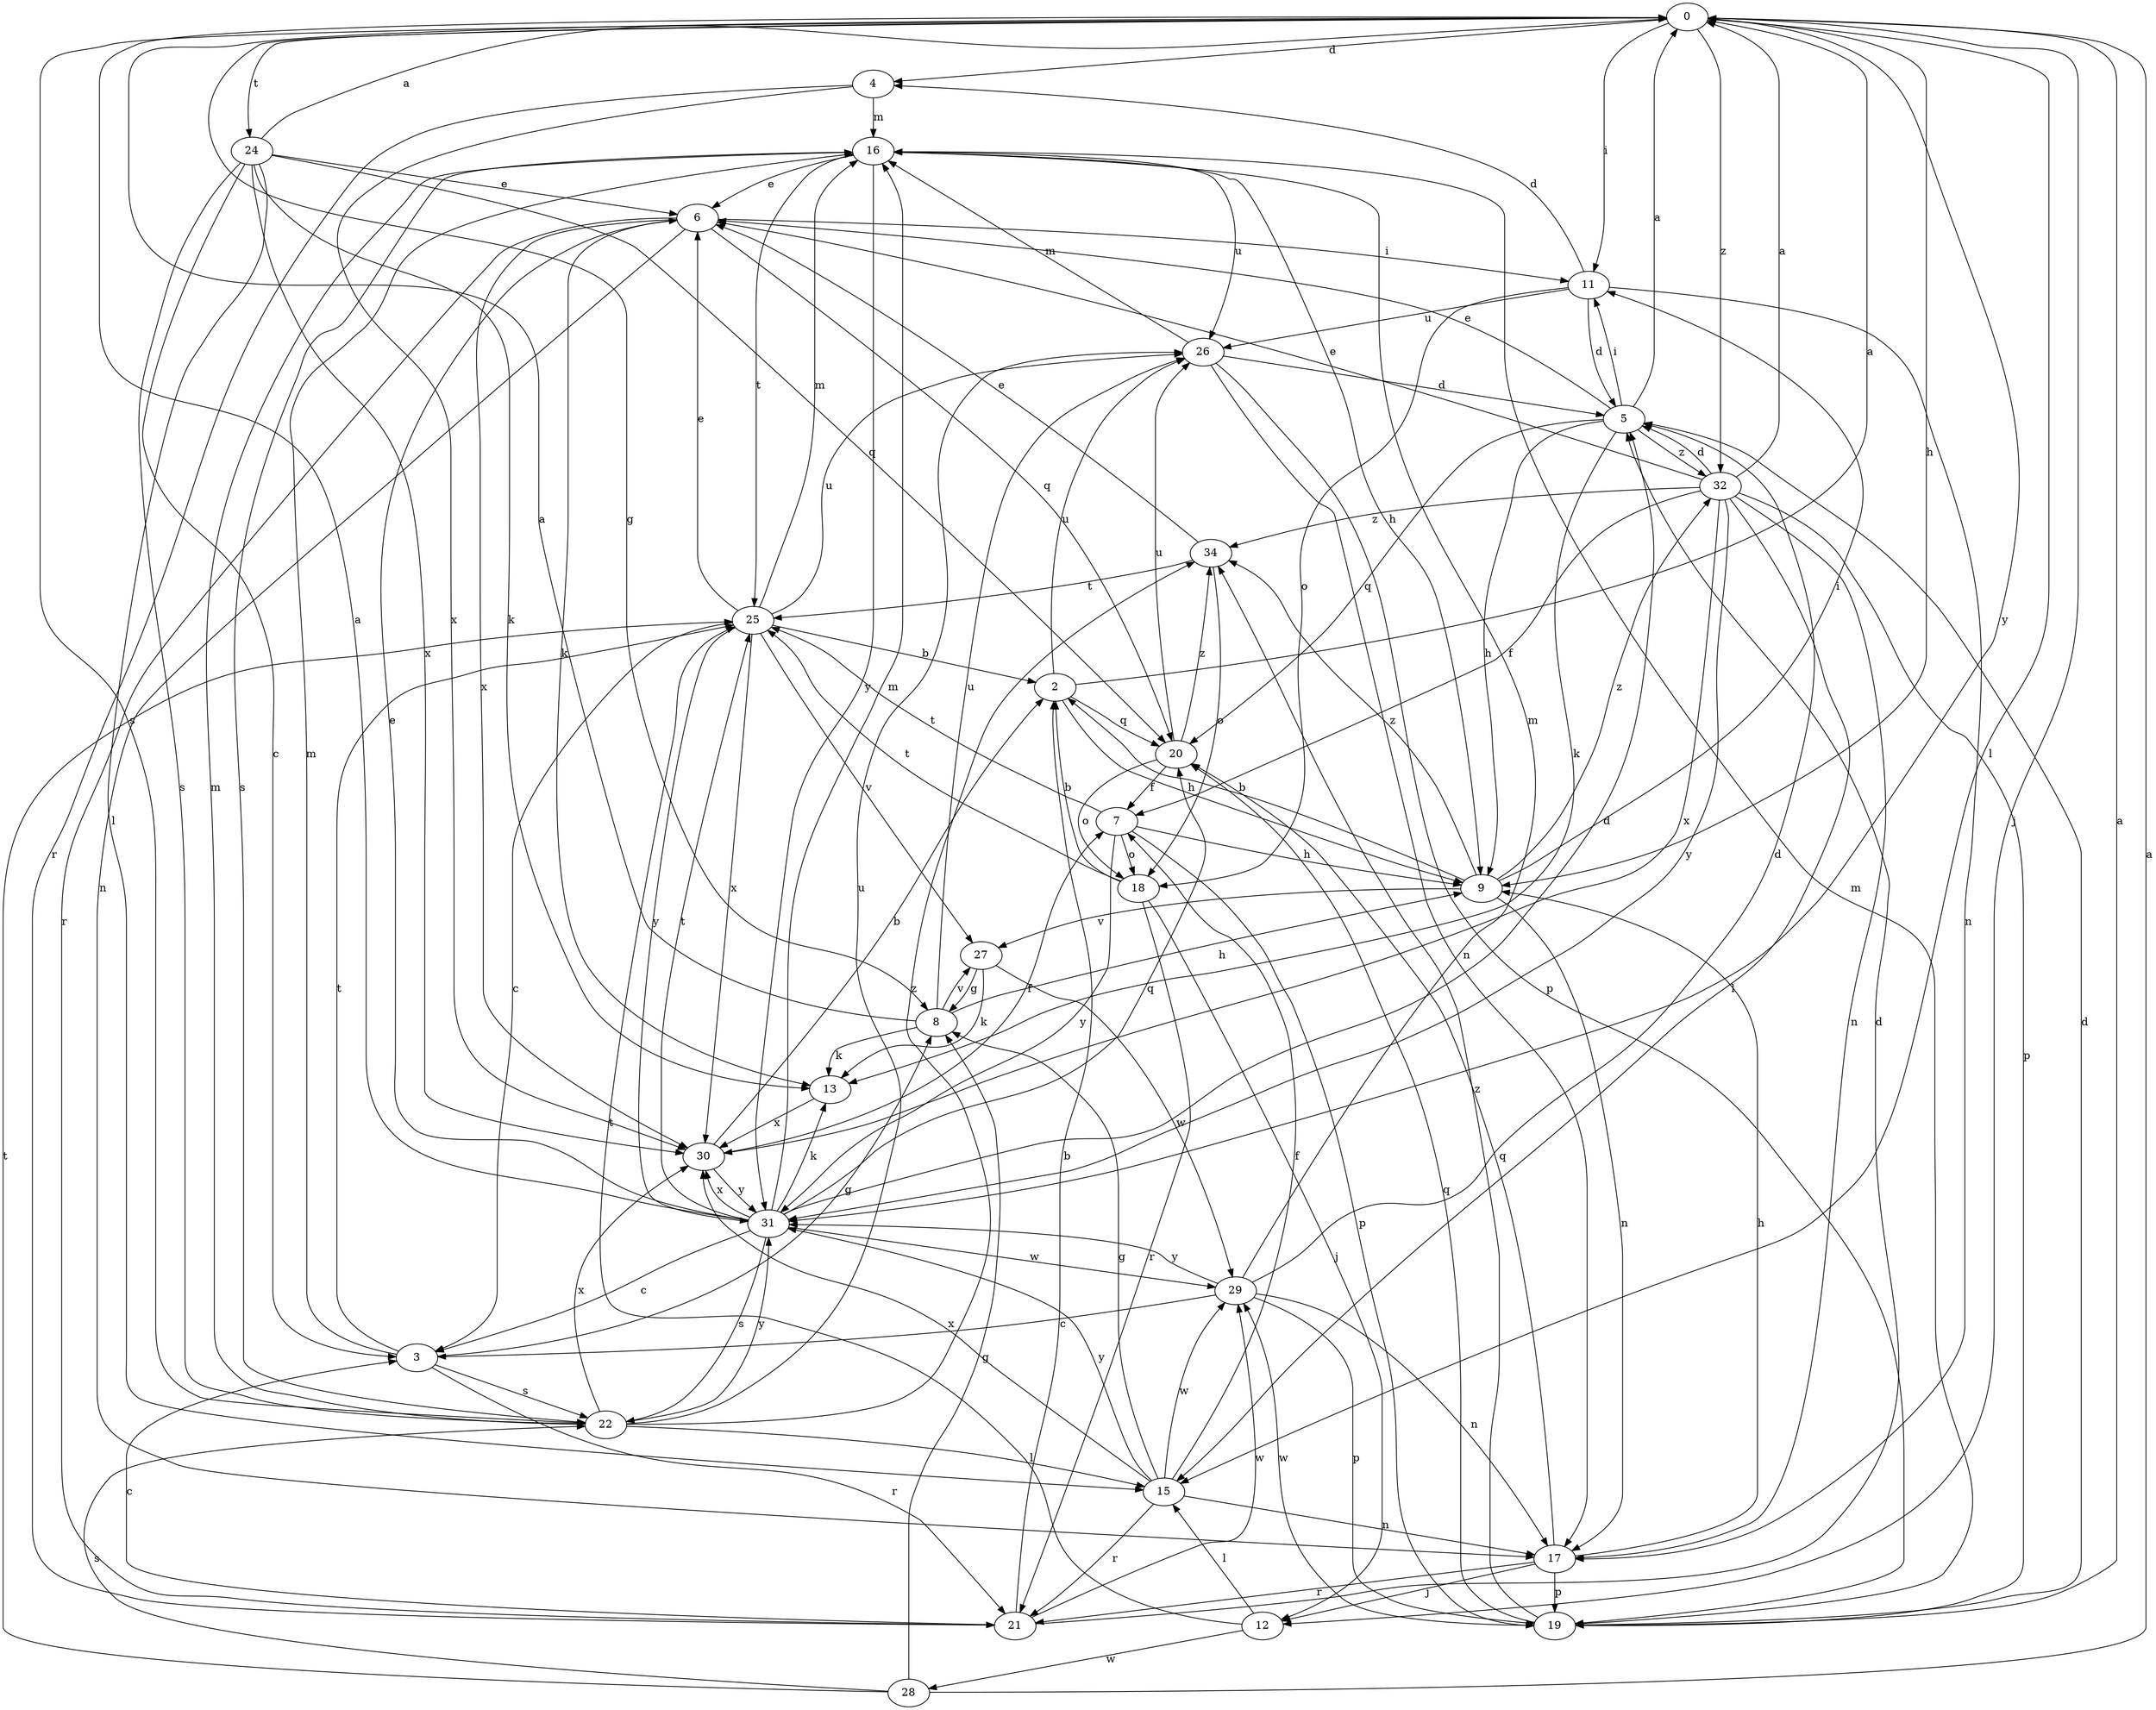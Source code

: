 strict digraph  {
0;
2;
3;
4;
5;
6;
7;
8;
9;
11;
12;
13;
15;
16;
17;
18;
19;
20;
21;
22;
24;
25;
26;
27;
28;
29;
30;
31;
32;
34;
0 -> 4  [label=d];
0 -> 8  [label=g];
0 -> 9  [label=h];
0 -> 11  [label=i];
0 -> 12  [label=j];
0 -> 15  [label=l];
0 -> 22  [label=s];
0 -> 24  [label=t];
0 -> 31  [label=y];
0 -> 32  [label=z];
2 -> 0  [label=a];
2 -> 9  [label=h];
2 -> 20  [label=q];
2 -> 26  [label=u];
3 -> 8  [label=g];
3 -> 16  [label=m];
3 -> 21  [label=r];
3 -> 22  [label=s];
3 -> 25  [label=t];
4 -> 16  [label=m];
4 -> 21  [label=r];
4 -> 30  [label=x];
5 -> 0  [label=a];
5 -> 6  [label=e];
5 -> 9  [label=h];
5 -> 11  [label=i];
5 -> 13  [label=k];
5 -> 20  [label=q];
5 -> 32  [label=z];
6 -> 11  [label=i];
6 -> 13  [label=k];
6 -> 17  [label=n];
6 -> 20  [label=q];
6 -> 21  [label=r];
6 -> 30  [label=x];
7 -> 9  [label=h];
7 -> 18  [label=o];
7 -> 19  [label=p];
7 -> 25  [label=t];
7 -> 31  [label=y];
8 -> 0  [label=a];
8 -> 9  [label=h];
8 -> 13  [label=k];
8 -> 26  [label=u];
8 -> 27  [label=v];
9 -> 2  [label=b];
9 -> 11  [label=i];
9 -> 17  [label=n];
9 -> 27  [label=v];
9 -> 32  [label=z];
9 -> 34  [label=z];
11 -> 4  [label=d];
11 -> 5  [label=d];
11 -> 17  [label=n];
11 -> 18  [label=o];
11 -> 26  [label=u];
12 -> 15  [label=l];
12 -> 25  [label=t];
12 -> 28  [label=w];
13 -> 30  [label=x];
15 -> 7  [label=f];
15 -> 8  [label=g];
15 -> 17  [label=n];
15 -> 21  [label=r];
15 -> 29  [label=w];
15 -> 30  [label=x];
15 -> 31  [label=y];
16 -> 6  [label=e];
16 -> 9  [label=h];
16 -> 22  [label=s];
16 -> 25  [label=t];
16 -> 26  [label=u];
16 -> 31  [label=y];
17 -> 9  [label=h];
17 -> 12  [label=j];
17 -> 19  [label=p];
17 -> 20  [label=q];
17 -> 21  [label=r];
18 -> 2  [label=b];
18 -> 12  [label=j];
18 -> 21  [label=r];
18 -> 25  [label=t];
19 -> 0  [label=a];
19 -> 5  [label=d];
19 -> 16  [label=m];
19 -> 20  [label=q];
19 -> 29  [label=w];
19 -> 34  [label=z];
20 -> 7  [label=f];
20 -> 18  [label=o];
20 -> 26  [label=u];
20 -> 34  [label=z];
21 -> 2  [label=b];
21 -> 3  [label=c];
21 -> 5  [label=d];
21 -> 29  [label=w];
22 -> 15  [label=l];
22 -> 16  [label=m];
22 -> 26  [label=u];
22 -> 30  [label=x];
22 -> 31  [label=y];
22 -> 34  [label=z];
24 -> 0  [label=a];
24 -> 3  [label=c];
24 -> 6  [label=e];
24 -> 13  [label=k];
24 -> 15  [label=l];
24 -> 20  [label=q];
24 -> 22  [label=s];
24 -> 30  [label=x];
25 -> 2  [label=b];
25 -> 3  [label=c];
25 -> 6  [label=e];
25 -> 16  [label=m];
25 -> 26  [label=u];
25 -> 27  [label=v];
25 -> 30  [label=x];
25 -> 31  [label=y];
26 -> 5  [label=d];
26 -> 16  [label=m];
26 -> 17  [label=n];
26 -> 19  [label=p];
27 -> 8  [label=g];
27 -> 13  [label=k];
27 -> 29  [label=w];
28 -> 0  [label=a];
28 -> 8  [label=g];
28 -> 22  [label=s];
28 -> 25  [label=t];
29 -> 3  [label=c];
29 -> 5  [label=d];
29 -> 16  [label=m];
29 -> 17  [label=n];
29 -> 19  [label=p];
29 -> 31  [label=y];
30 -> 2  [label=b];
30 -> 7  [label=f];
30 -> 31  [label=y];
31 -> 0  [label=a];
31 -> 3  [label=c];
31 -> 5  [label=d];
31 -> 6  [label=e];
31 -> 13  [label=k];
31 -> 16  [label=m];
31 -> 20  [label=q];
31 -> 22  [label=s];
31 -> 25  [label=t];
31 -> 29  [label=w];
31 -> 30  [label=x];
32 -> 0  [label=a];
32 -> 5  [label=d];
32 -> 6  [label=e];
32 -> 7  [label=f];
32 -> 15  [label=l];
32 -> 17  [label=n];
32 -> 19  [label=p];
32 -> 30  [label=x];
32 -> 31  [label=y];
32 -> 34  [label=z];
34 -> 6  [label=e];
34 -> 18  [label=o];
34 -> 25  [label=t];
}
